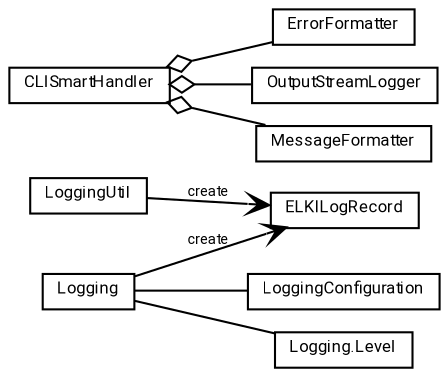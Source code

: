 #!/usr/local/bin/dot
#
# Class diagram 
# Generated by UMLGraph version R5_7_2-60-g0e99a6 (http://www.spinellis.gr/umlgraph/)
#

digraph G {
	graph [fontnames="svg"]
	edge [fontname="Roboto",fontsize=7,labelfontname="Roboto",labelfontsize=7,color="black"];
	node [fontname="Roboto",fontcolor="black",fontsize=8,shape=plaintext,margin=0,width=0,height=0];
	nodesep=0.15;
	ranksep=0.25;
	rankdir=LR;
	// de.lmu.ifi.dbs.elki.logging.ELKILogRecord
	c750927 [label=<<table title="de.lmu.ifi.dbs.elki.logging.ELKILogRecord" border="0" cellborder="1" cellspacing="0" cellpadding="2" href="ELKILogRecord.html" target="_parent">
		<tr><td><table border="0" cellspacing="0" cellpadding="1">
		<tr><td align="center" balign="center"> <font face="Roboto">ELKILogRecord</font> </td></tr>
		</table></td></tr>
		</table>>, URL="ELKILogRecord.html"];
	// de.lmu.ifi.dbs.elki.logging.LoggingConfiguration
	c750928 [label=<<table title="de.lmu.ifi.dbs.elki.logging.LoggingConfiguration" border="0" cellborder="1" cellspacing="0" cellpadding="2" href="LoggingConfiguration.html" target="_parent">
		<tr><td><table border="0" cellspacing="0" cellpadding="1">
		<tr><td align="center" balign="center"> <font face="Roboto">LoggingConfiguration</font> </td></tr>
		</table></td></tr>
		</table>>, URL="LoggingConfiguration.html"];
	// de.lmu.ifi.dbs.elki.logging.ErrorFormatter
	c750929 [label=<<table title="de.lmu.ifi.dbs.elki.logging.ErrorFormatter" border="0" cellborder="1" cellspacing="0" cellpadding="2" href="ErrorFormatter.html" target="_parent">
		<tr><td><table border="0" cellspacing="0" cellpadding="1">
		<tr><td align="center" balign="center"> <font face="Roboto">ErrorFormatter</font> </td></tr>
		</table></td></tr>
		</table>>, URL="ErrorFormatter.html"];
	// de.lmu.ifi.dbs.elki.logging.CLISmartHandler
	c750938 [label=<<table title="de.lmu.ifi.dbs.elki.logging.CLISmartHandler" border="0" cellborder="1" cellspacing="0" cellpadding="2" href="CLISmartHandler.html" target="_parent">
		<tr><td><table border="0" cellspacing="0" cellpadding="1">
		<tr><td align="center" balign="center"> <font face="Roboto">CLISmartHandler</font> </td></tr>
		</table></td></tr>
		</table>>, URL="CLISmartHandler.html"];
	// de.lmu.ifi.dbs.elki.logging.LoggingUtil
	c750939 [label=<<table title="de.lmu.ifi.dbs.elki.logging.LoggingUtil" border="0" cellborder="1" cellspacing="0" cellpadding="2" href="LoggingUtil.html" target="_parent">
		<tr><td><table border="0" cellspacing="0" cellpadding="1">
		<tr><td align="center" balign="center"> <font face="Roboto">LoggingUtil</font> </td></tr>
		</table></td></tr>
		</table>>, URL="LoggingUtil.html"];
	// de.lmu.ifi.dbs.elki.logging.Logging
	c750940 [label=<<table title="de.lmu.ifi.dbs.elki.logging.Logging" border="0" cellborder="1" cellspacing="0" cellpadding="2" href="Logging.html" target="_parent">
		<tr><td><table border="0" cellspacing="0" cellpadding="1">
		<tr><td align="center" balign="center"> <font face="Roboto">Logging</font> </td></tr>
		</table></td></tr>
		</table>>, URL="Logging.html"];
	// de.lmu.ifi.dbs.elki.logging.Logging.Level
	c750941 [label=<<table title="de.lmu.ifi.dbs.elki.logging.Logging.Level" border="0" cellborder="1" cellspacing="0" cellpadding="2" href="Logging.Level.html" target="_parent">
		<tr><td><table border="0" cellspacing="0" cellpadding="1">
		<tr><td align="center" balign="center"> <font face="Roboto">Logging.Level</font> </td></tr>
		</table></td></tr>
		</table>>, URL="Logging.Level.html"];
	// de.lmu.ifi.dbs.elki.logging.OutputStreamLogger
	c750942 [label=<<table title="de.lmu.ifi.dbs.elki.logging.OutputStreamLogger" border="0" cellborder="1" cellspacing="0" cellpadding="2" href="OutputStreamLogger.html" target="_parent">
		<tr><td><table border="0" cellspacing="0" cellpadding="1">
		<tr><td align="center" balign="center"> <font face="Roboto">OutputStreamLogger</font> </td></tr>
		</table></td></tr>
		</table>>, URL="OutputStreamLogger.html"];
	// de.lmu.ifi.dbs.elki.logging.MessageFormatter
	c750954 [label=<<table title="de.lmu.ifi.dbs.elki.logging.MessageFormatter" border="0" cellborder="1" cellspacing="0" cellpadding="2" href="MessageFormatter.html" target="_parent">
		<tr><td><table border="0" cellspacing="0" cellpadding="1">
		<tr><td align="center" balign="center"> <font face="Roboto">MessageFormatter</font> </td></tr>
		</table></td></tr>
		</table>>, URL="MessageFormatter.html"];
	// de.lmu.ifi.dbs.elki.logging.CLISmartHandler has de.lmu.ifi.dbs.elki.logging.MessageFormatter
	c750938 -> c750954 [arrowhead=none,arrowtail=ediamond,dir=back,weight=4];
	// de.lmu.ifi.dbs.elki.logging.CLISmartHandler has de.lmu.ifi.dbs.elki.logging.ErrorFormatter
	c750938 -> c750929 [arrowhead=none,arrowtail=ediamond,dir=back,weight=4];
	// de.lmu.ifi.dbs.elki.logging.CLISmartHandler has de.lmu.ifi.dbs.elki.logging.OutputStreamLogger
	c750938 -> c750942 [arrowhead=none,arrowtail=ediamond,dir=back,weight=4];
	// de.lmu.ifi.dbs.elki.logging.LoggingUtil navassoc de.lmu.ifi.dbs.elki.logging.ELKILogRecord
	c750939 -> c750927 [arrowhead=open,weight=1,label="create"];
	// de.lmu.ifi.dbs.elki.logging.Logging assoc de.lmu.ifi.dbs.elki.logging.LoggingConfiguration
	c750940 -> c750928 [arrowhead=none,weight=2];
	// de.lmu.ifi.dbs.elki.logging.Logging assoc de.lmu.ifi.dbs.elki.logging.Logging.Level
	c750940 -> c750941 [arrowhead=none,weight=2];
	// de.lmu.ifi.dbs.elki.logging.Logging navassoc de.lmu.ifi.dbs.elki.logging.ELKILogRecord
	c750940 -> c750927 [arrowhead=open,weight=1,label="create"];
}

